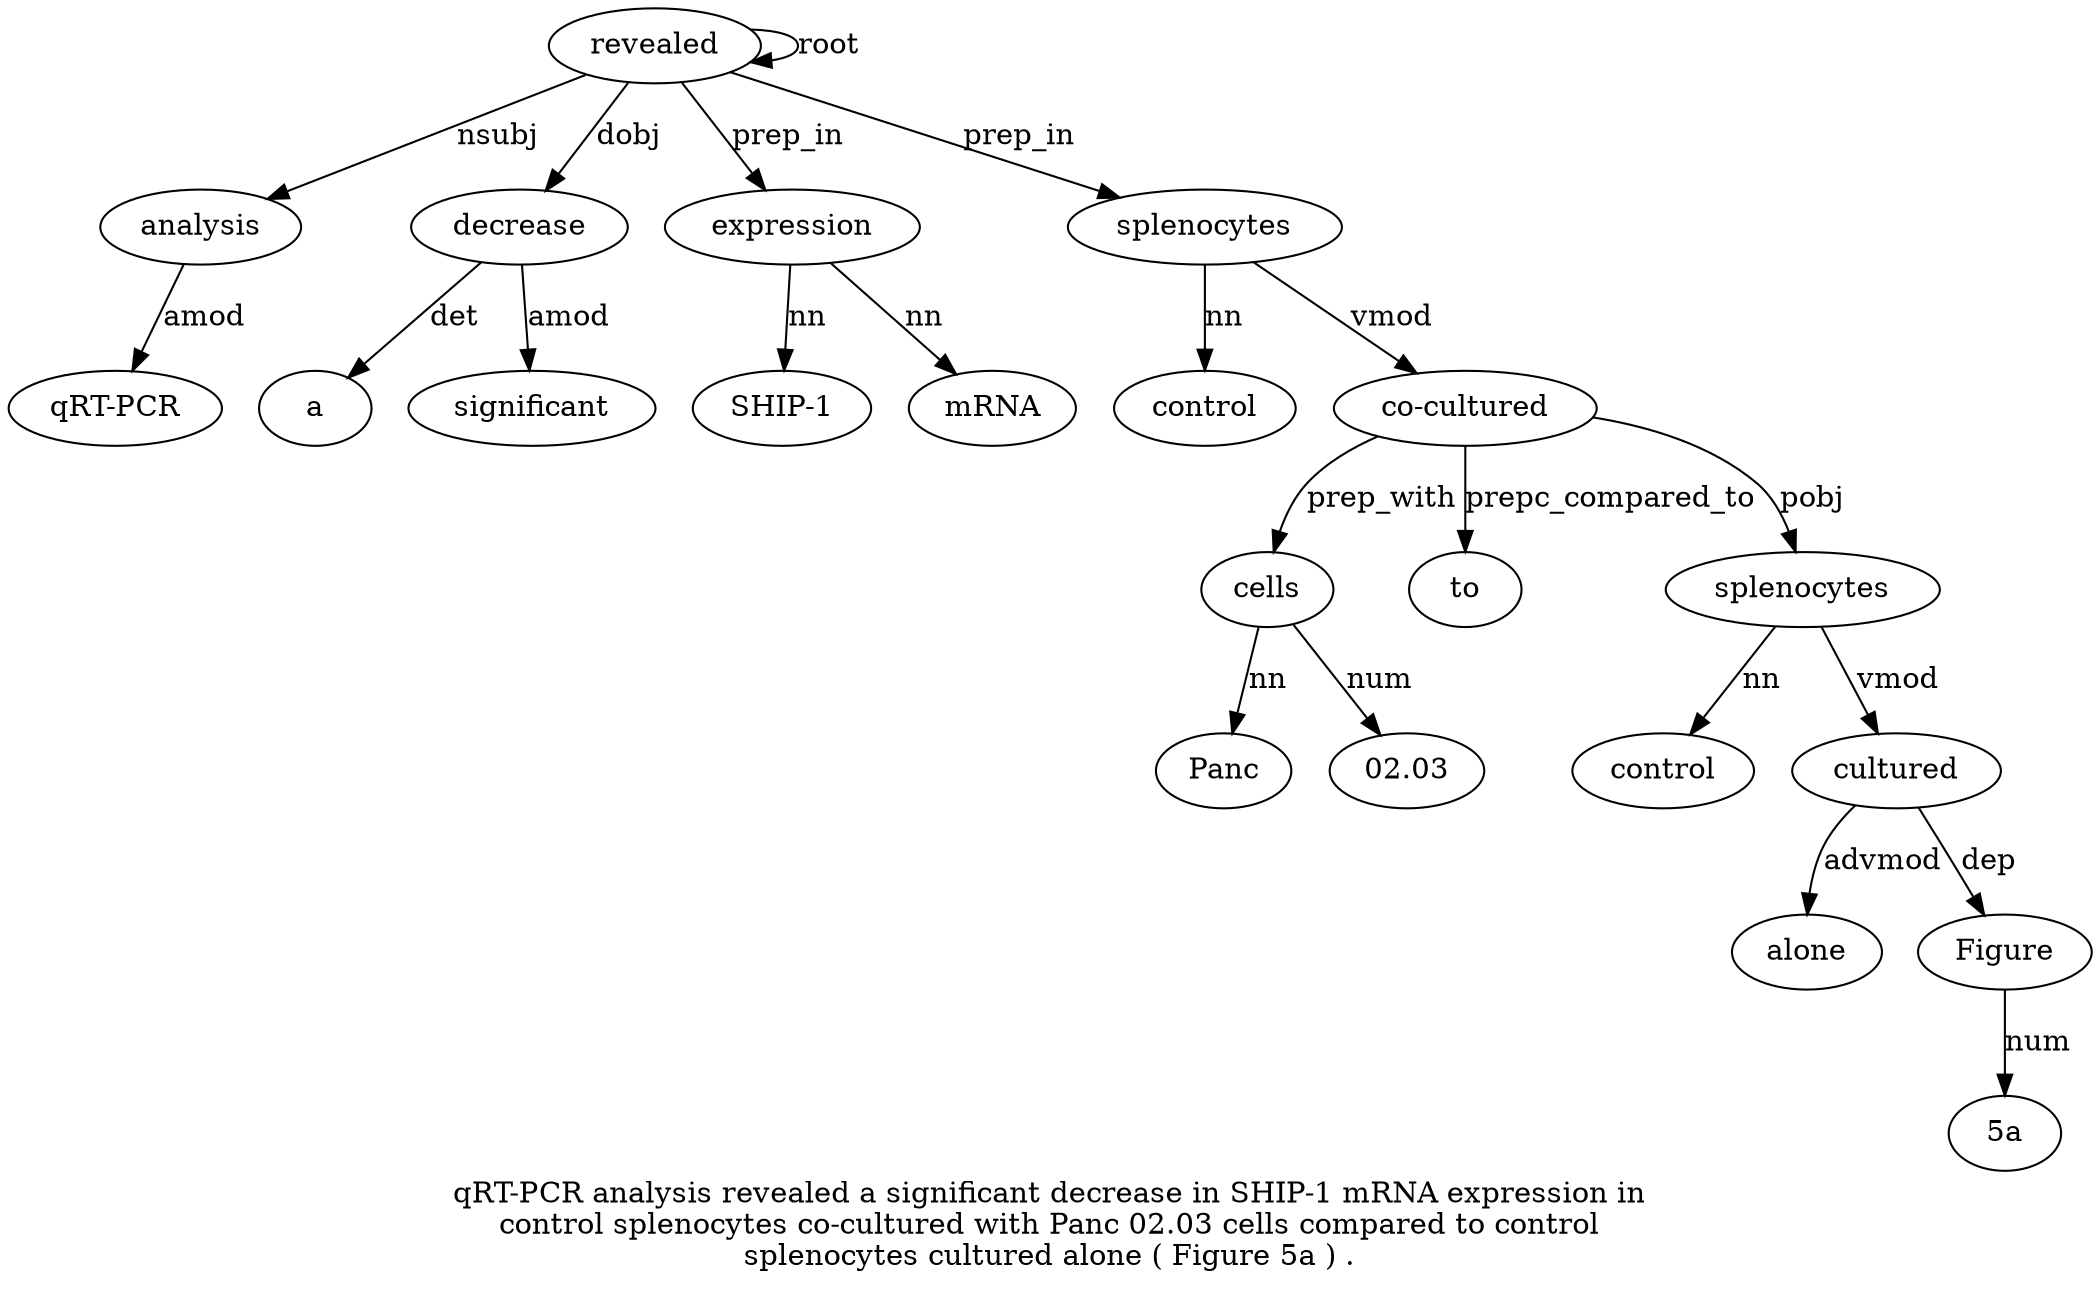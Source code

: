 digraph "qRT-PCR analysis revealed a significant decrease in SHIP-1 mRNA expression in control splenocytes co-cultured with Panc 02.03 cells compared to control splenocytes cultured alone ( Figure 5a ) ." {
label="qRT-PCR analysis revealed a significant decrease in SHIP-1 mRNA expression in
control splenocytes co-cultured with Panc 02.03 cells compared to control
splenocytes cultured alone ( Figure 5a ) .";
analysis2 [style=filled, fillcolor=white, label=analysis];
"qRT-PCR1" [style=filled, fillcolor=white, label="qRT-PCR"];
analysis2 -> "qRT-PCR1"  [label=amod];
revealed3 [style=filled, fillcolor=white, label=revealed];
revealed3 -> analysis2  [label=nsubj];
revealed3 -> revealed3  [label=root];
decrease6 [style=filled, fillcolor=white, label=decrease];
a4 [style=filled, fillcolor=white, label=a];
decrease6 -> a4  [label=det];
significant5 [style=filled, fillcolor=white, label=significant];
decrease6 -> significant5  [label=amod];
revealed3 -> decrease6  [label=dobj];
expression10 [style=filled, fillcolor=white, label=expression];
"SHIP-18" [style=filled, fillcolor=white, label="SHIP-1"];
expression10 -> "SHIP-18"  [label=nn];
mRNA9 [style=filled, fillcolor=white, label=mRNA];
expression10 -> mRNA9  [label=nn];
revealed3 -> expression10  [label=prep_in];
splenocytes13 [style=filled, fillcolor=white, label=splenocytes];
control12 [style=filled, fillcolor=white, label=control];
splenocytes13 -> control12  [label=nn];
revealed3 -> splenocytes13  [label=prep_in];
"co-cultured14" [style=filled, fillcolor=white, label="co-cultured"];
splenocytes13 -> "co-cultured14"  [label=vmod];
cells18 [style=filled, fillcolor=white, label=cells];
Panc16 [style=filled, fillcolor=white, label=Panc];
cells18 -> Panc16  [label=nn];
"02.0317" [style=filled, fillcolor=white, label="02.03"];
cells18 -> "02.0317"  [label=num];
"co-cultured14" -> cells18  [label=prep_with];
to20 [style=filled, fillcolor=white, label=to];
"co-cultured14" -> to20  [label=prepc_compared_to];
splenocytes22 [style=filled, fillcolor=white, label=splenocytes];
control21 [style=filled, fillcolor=white, label=control];
splenocytes22 -> control21  [label=nn];
"co-cultured14" -> splenocytes22  [label=pobj];
cultured23 [style=filled, fillcolor=white, label=cultured];
splenocytes22 -> cultured23  [label=vmod];
alone24 [style=filled, fillcolor=white, label=alone];
cultured23 -> alone24  [label=advmod];
Figure26 [style=filled, fillcolor=white, label=Figure];
cultured23 -> Figure26  [label=dep];
"5a27" [style=filled, fillcolor=white, label="5a"];
Figure26 -> "5a27"  [label=num];
}
